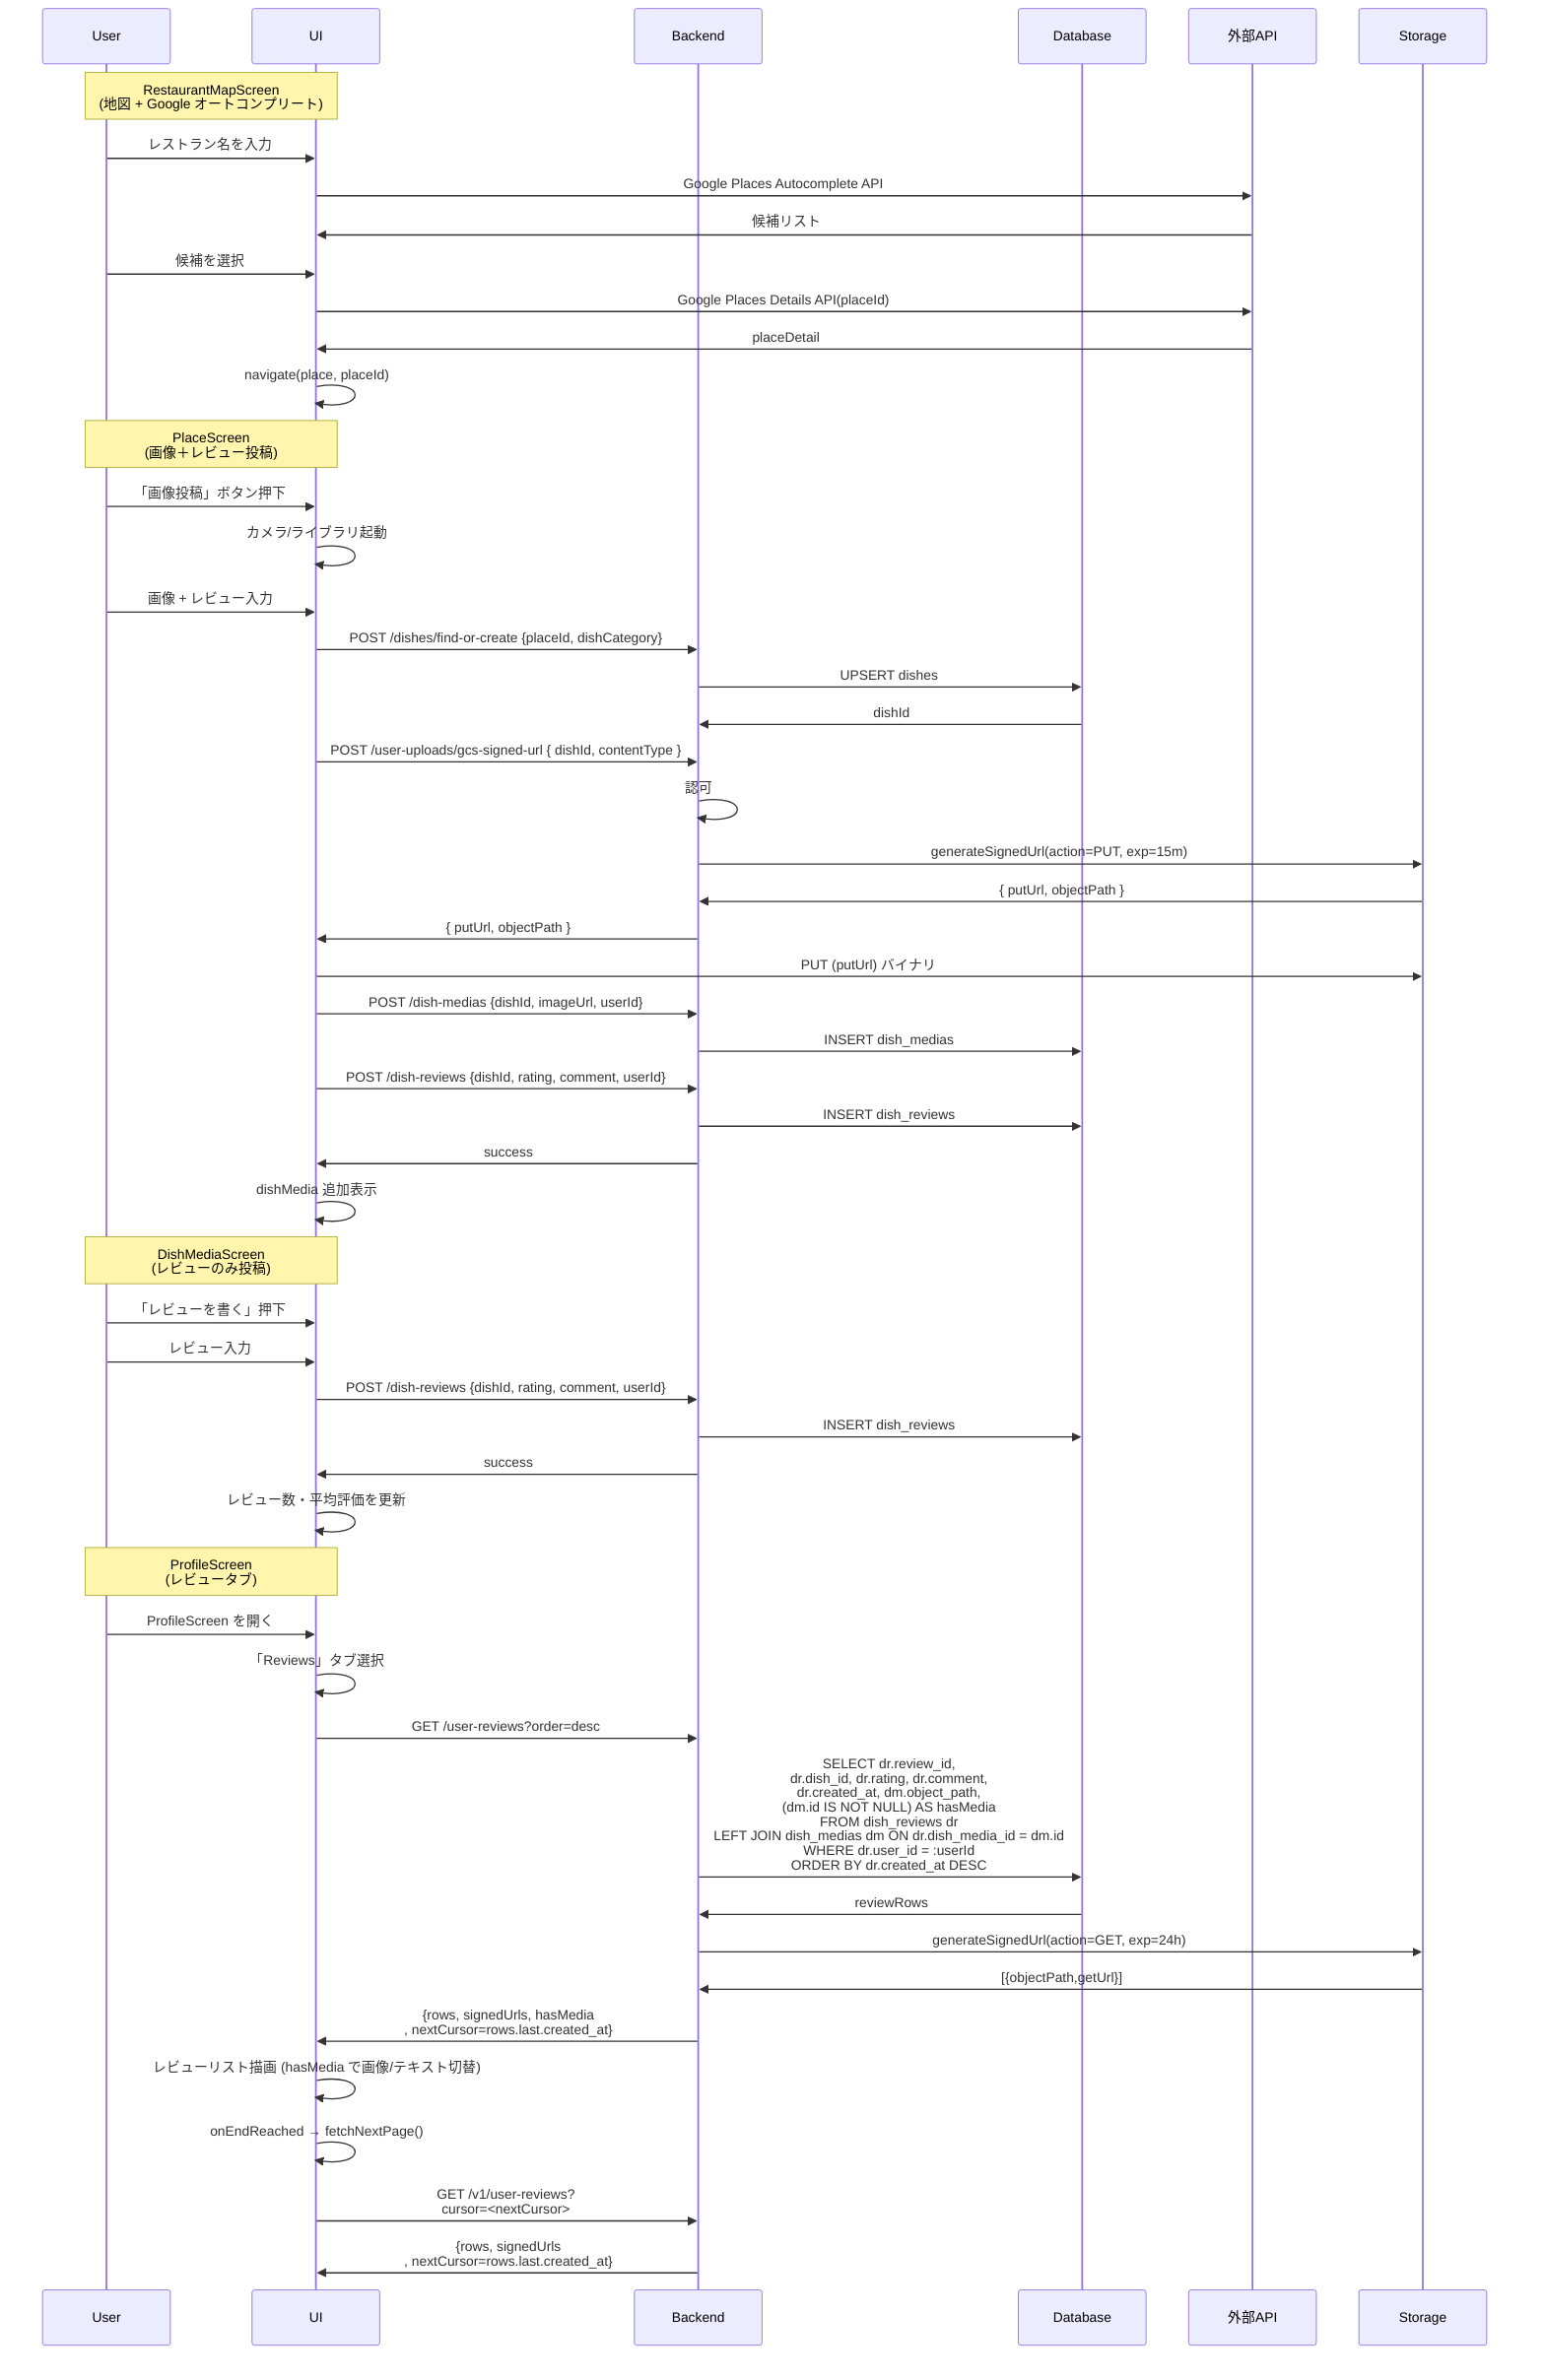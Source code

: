 sequenceDiagram
    %% 共通登場人物
    participant User
    participant UI
    participant Backend
    participant Database
    participant 外部API
    participant Storage

%% review/restaurant‑map ────────────────────────
    Note over User,UI: RestaurantMapScreen<br>(地図 + Google オートコンプリート)
    User ->> UI: レストラン名を入力
        UI ->> 外部API: Google Places Autocomplete API
            外部API ->> UI: 候補リスト
    User ->> UI: 候補を選択
        UI ->> 外部API: Google Places Details API(placeId)
            外部API ->> UI: placeDetail
        UI ->> UI: navigate(place, placeId)

    %% review/place‑screen 画像＋レビュー投稿 ───────
    Note over User,UI: PlaceScreen<br>(画像＋レビュー投稿)
    User ->> UI: 「画像投稿」ボタン押下
        UI ->> UI: カメラ/ライブラリ起動
    User ->> UI: 画像 + レビュー入力
        UI ->> Backend: POST /dishes/find-or-create {placeId, dishCategory}
            Backend ->> Database: UPSERT dishes
            Database ->> Backend: dishId
        UI ->> Backend: POST /user-uploads/gcs-signed-url { dishId, contentType }
            Backend ->> Backend: 認可
            Backend ->> Storage: generateSignedUrl(action=PUT, exp=15m)
                Storage ->> Backend: { putUrl, objectPath }
            Backend ->> UI: { putUrl, objectPath }
        UI ->> Storage: PUT (putUrl) バイナリ
        UI ->> Backend: POST /dish-medias {dishId, imageUrl, userId}
            Backend ->> Database: INSERT dish_medias
        UI ->> Backend: POST /dish-reviews {dishId, rating, comment, userId}
            Backend ->> Database: INSERT dish_reviews
        Backend ->> UI: success
    UI ->> UI: dishMedia 追加表示

    %% review/dish‑media‑screen レビューのみ ───────
    Note over User,UI: DishMediaScreen<br>(レビューのみ投稿)
    User ->> UI: 「レビューを書く」押下
    User ->> UI: レビュー入力
        UI ->> Backend: POST /dish-reviews {dishId, rating, comment, userId}
            Backend ->> Database: INSERT dish_reviews
        Backend ->> UI: success
    UI ->> UI: レビュー数・平均評価を更新

%% profile/reviews‑tab レビュー一覧 ──────────────
    Note over User,UI: ProfileScreen<br>(レビュータブ)
    User ->> UI: ProfileScreen を開く
        UI ->> UI: 「Reviews」タブ選択
        UI ->> Backend: GET /user-reviews?order=desc
            Backend ->> Database: SELECT dr.review_id,<br>dr.dish_id, dr.rating, dr.comment,<br>dr.created_at, dm.object_path,<br>(dm.id IS NOT NULL) AS hasMedia<br>FROM dish_reviews dr<br>LEFT JOIN dish_medias dm ON dr.dish_media_id = dm.id<br>WHERE dr.user_id = :userId<br>ORDER BY dr.created_at DESC
                Database ->> Backend: reviewRows
            Backend ->> Storage: generateSignedUrl(action=GET, exp=24h)
                Storage ->> Backend: [{objectPath,getUrl}]
            Backend ->> UI: {rows, signedUrls, hasMedia<br>, nextCursor=rows.last.created_at}
    UI ->> UI: レビューリスト描画 (hasMedia で画像/テキスト切替)
    UI ->> UI: onEndReached → fetchNextPage()
    UI ->> Backend: GET /v1/user-reviews?<br>cursor=<nextCursor>
        Backend ->> UI: {rows, signedUrls<br>, nextCursor=rows.last.created_at}